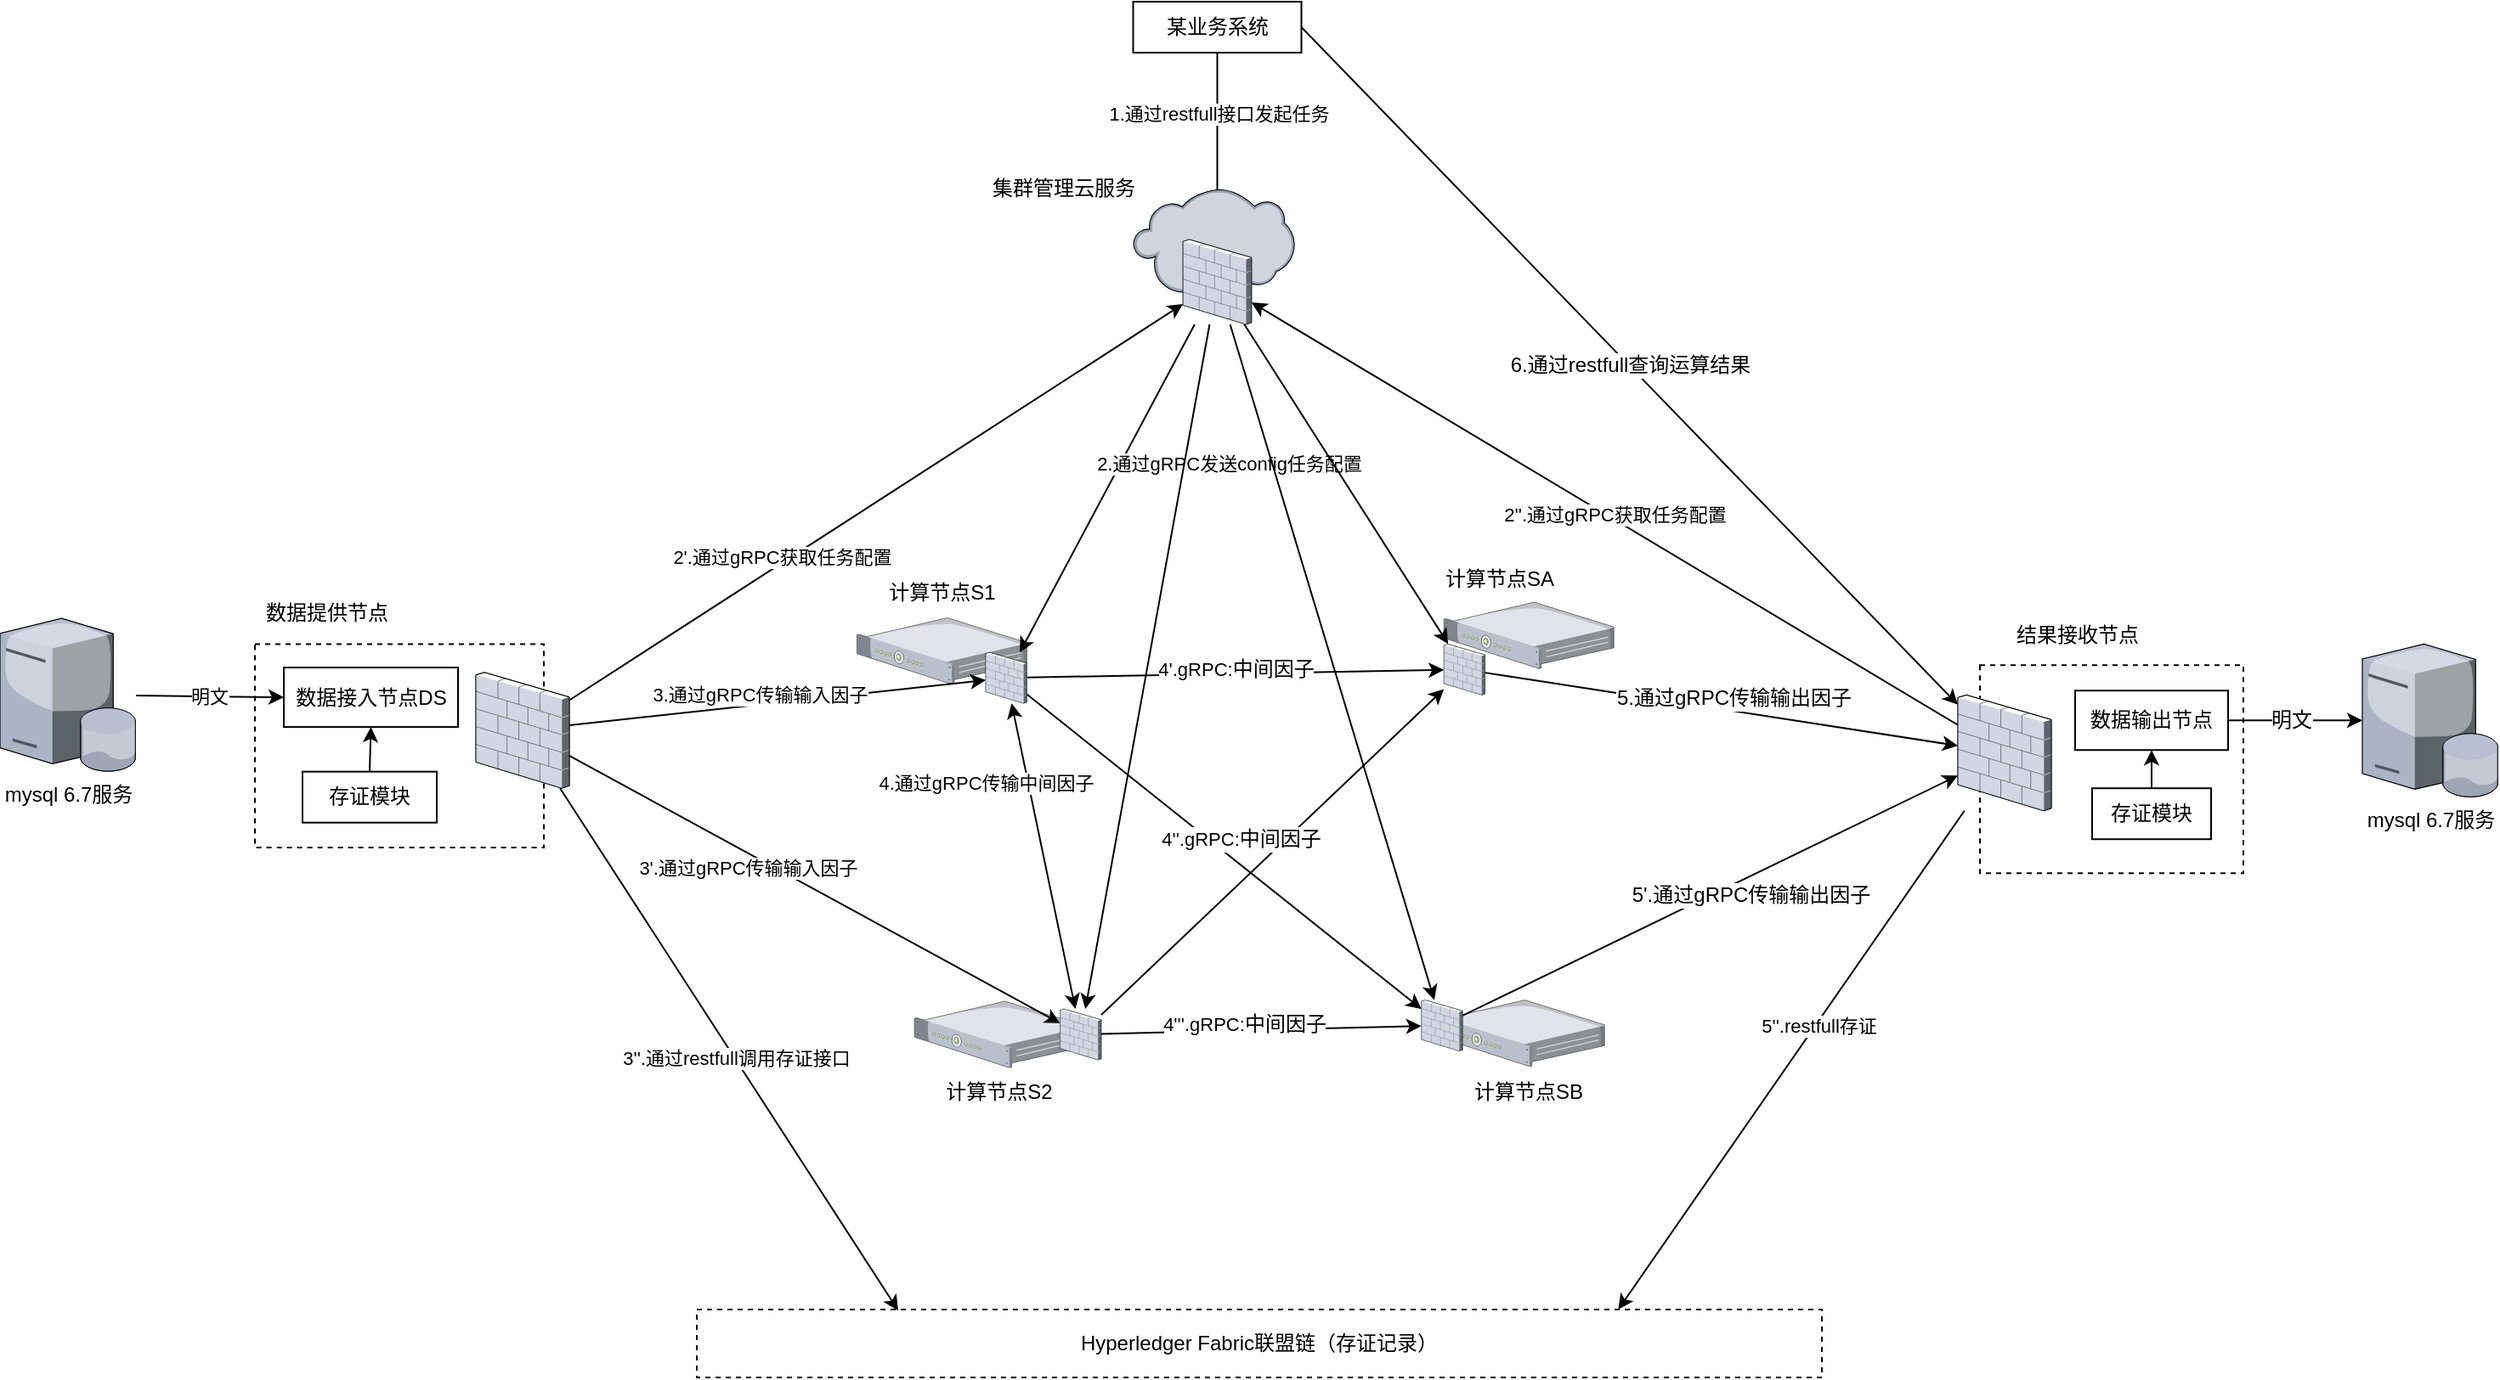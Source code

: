 <mxfile version="13.0.0" type="github">
  <diagram id="kCpKwJVJHfybIE9ixX9i" name="Page-1">
    <mxGraphModel dx="1952" dy="637" grid="1" gridSize="10" guides="1" tooltips="1" connect="1" arrows="1" fold="1" page="1" pageScale="1" pageWidth="827" pageHeight="1169" math="0" shadow="0">
      <root>
        <mxCell id="0" />
        <mxCell id="1" parent="0" />
        <mxCell id="cS5qGE4VkqrSiWqYbQCh-53" value="" style="verticalLabelPosition=bottom;aspect=fixed;html=1;verticalAlign=top;strokeColor=none;align=center;outlineConnect=0;shape=mxgraph.citrix.1u_2u_server;" vertex="1" parent="1">
          <mxGeometry x="158.06" y="668.49" width="100" height="39.1" as="geometry" />
        </mxCell>
        <mxCell id="cS5qGE4VkqrSiWqYbQCh-52" value="" style="verticalLabelPosition=bottom;aspect=fixed;html=1;verticalAlign=top;strokeColor=none;align=center;outlineConnect=0;shape=mxgraph.citrix.1u_2u_server;" vertex="1" parent="1">
          <mxGeometry x="464.09" y="667.79" width="100" height="39.1" as="geometry" />
        </mxCell>
        <mxCell id="cS5qGE4VkqrSiWqYbQCh-49" value="" style="verticalLabelPosition=bottom;aspect=fixed;html=1;verticalAlign=top;strokeColor=none;align=center;outlineConnect=0;shape=mxgraph.citrix.1u_2u_server;" vertex="1" parent="1">
          <mxGeometry x="469.59" y="433.55" width="100" height="39.1" as="geometry" />
        </mxCell>
        <mxCell id="cS5qGE4VkqrSiWqYbQCh-47" value="" style="verticalLabelPosition=bottom;aspect=fixed;html=1;verticalAlign=top;strokeColor=none;align=center;outlineConnect=0;shape=mxgraph.citrix.1u_2u_server;" vertex="1" parent="1">
          <mxGeometry x="124.19" y="442.75" width="100" height="39.1" as="geometry" />
        </mxCell>
        <mxCell id="SZwGPWXOhueTDgwkdfKL-52" value="" style="rounded=0;whiteSpace=wrap;html=1;dashed=1;" parent="1" vertex="1">
          <mxGeometry x="-230" y="458.19" width="170" height="119.81" as="geometry" />
        </mxCell>
        <mxCell id="SZwGPWXOhueTDgwkdfKL-69" value="" style="rounded=0;whiteSpace=wrap;html=1;dashed=1;" parent="1" vertex="1">
          <mxGeometry x="785" y="470.6" width="155" height="122.5" as="geometry" />
        </mxCell>
        <mxCell id="SZwGPWXOhueTDgwkdfKL-6" value="某业务系统" style="rounded=0;whiteSpace=wrap;html=1;" parent="1" vertex="1">
          <mxGeometry x="286.75" y="80" width="99" height="30" as="geometry" />
        </mxCell>
        <mxCell id="SZwGPWXOhueTDgwkdfKL-14" value="" style="endArrow=classic;html=1;" parent="1" source="cS5qGE4VkqrSiWqYbQCh-59" target="cS5qGE4VkqrSiWqYbQCh-37" edge="1">
          <mxGeometry width="50" height="50" relative="1" as="geometry">
            <mxPoint x="336.25" y="236.51" as="sourcePoint" />
            <mxPoint x="353.875" y="461.04" as="targetPoint" />
          </mxGeometry>
        </mxCell>
        <mxCell id="eiTHEiBmJHi0xDywlC6Z-11" value="2.通过gRPC发送config任务配置" style="edgeLabel;html=1;align=center;verticalAlign=middle;resizable=0;points=[];" parent="SZwGPWXOhueTDgwkdfKL-14" vertex="1" connectable="0">
          <mxGeometry x="-0.149" y="-1" relative="1" as="geometry">
            <mxPoint x="64" as="offset" />
          </mxGeometry>
        </mxCell>
        <mxCell id="SZwGPWXOhueTDgwkdfKL-15" value="" style="endArrow=classic;html=1;entryX=0.5;entryY=0;entryDx=0;entryDy=0;exitX=0.5;exitY=1;exitDx=0;exitDy=0;" parent="1" source="SZwGPWXOhueTDgwkdfKL-6" edge="1">
          <mxGeometry width="50" height="50" relative="1" as="geometry">
            <mxPoint x="234.75" y="279.51" as="sourcePoint" />
            <mxPoint x="336.25" y="206.51" as="targetPoint" />
          </mxGeometry>
        </mxCell>
        <mxCell id="cS5qGE4VkqrSiWqYbQCh-5" value="1.通过restfull接口发起任务" style="edgeLabel;html=1;align=center;verticalAlign=middle;resizable=0;points=[];" vertex="1" connectable="0" parent="SZwGPWXOhueTDgwkdfKL-15">
          <mxGeometry x="-0.276" y="-2" relative="1" as="geometry">
            <mxPoint x="2" y="0.49" as="offset" />
          </mxGeometry>
        </mxCell>
        <mxCell id="SZwGPWXOhueTDgwkdfKL-17" value="" style="endArrow=classic;html=1;" parent="1" source="cS5qGE4VkqrSiWqYbQCh-39" target="cS5qGE4VkqrSiWqYbQCh-29" edge="1">
          <mxGeometry width="50" height="50" relative="1" as="geometry">
            <mxPoint x="545.141" y="621.02" as="sourcePoint" />
            <mxPoint x="595" y="525" as="targetPoint" />
          </mxGeometry>
        </mxCell>
        <mxCell id="SZwGPWXOhueTDgwkdfKL-77" value="5&#39;.通过gRPC传输输出因子" style="text;html=1;align=center;verticalAlign=middle;resizable=0;points=[];labelBackgroundColor=#ffffff;" parent="SZwGPWXOhueTDgwkdfKL-17" vertex="1" connectable="0">
          <mxGeometry x="-0.056" y="3" relative="1" as="geometry">
            <mxPoint x="33.05" y="-1.66" as="offset" />
          </mxGeometry>
        </mxCell>
        <mxCell id="SZwGPWXOhueTDgwkdfKL-32" value="" style="endArrow=classic;html=1;" parent="1" source="cS5qGE4VkqrSiWqYbQCh-37" target="cS5qGE4VkqrSiWqYbQCh-38" edge="1">
          <mxGeometry width="50" height="50" relative="1" as="geometry">
            <mxPoint x="315.25" y="566.54" as="sourcePoint" />
            <mxPoint x="315.25" y="614.04" as="targetPoint" />
          </mxGeometry>
        </mxCell>
        <mxCell id="eiTHEiBmJHi0xDywlC6Z-18" value="4&#39;.gRPC:&lt;span style=&quot;font-size: 12px&quot;&gt;中间因子&lt;/span&gt;" style="edgeLabel;html=1;align=center;verticalAlign=middle;resizable=0;points=[];" parent="SZwGPWXOhueTDgwkdfKL-32" vertex="1" connectable="0">
          <mxGeometry y="3" relative="1" as="geometry">
            <mxPoint as="offset" />
          </mxGeometry>
        </mxCell>
        <mxCell id="SZwGPWXOhueTDgwkdfKL-33" value="" style="endArrow=classic;html=1;" parent="1" source="cS5qGE4VkqrSiWqYbQCh-43" target="cS5qGE4VkqrSiWqYbQCh-39" edge="1">
          <mxGeometry width="50" height="50" relative="1" as="geometry">
            <mxPoint x="315.25" y="566.54" as="sourcePoint" />
            <mxPoint x="315.25" y="614.04" as="targetPoint" />
          </mxGeometry>
        </mxCell>
        <mxCell id="eiTHEiBmJHi0xDywlC6Z-20" value="4&#39;&#39;&#39;.gRPC:&lt;span style=&quot;font-size: 12px&quot;&gt;中间因子&lt;/span&gt;" style="edgeLabel;html=1;align=center;verticalAlign=middle;resizable=0;points=[];" parent="SZwGPWXOhueTDgwkdfKL-33" vertex="1" connectable="0">
          <mxGeometry x="-0.113" y="4" relative="1" as="geometry">
            <mxPoint as="offset" />
          </mxGeometry>
        </mxCell>
        <mxCell id="SZwGPWXOhueTDgwkdfKL-34" value="" style="endArrow=classic;html=1;" parent="1" source="cS5qGE4VkqrSiWqYbQCh-43" target="cS5qGE4VkqrSiWqYbQCh-38" edge="1">
          <mxGeometry width="50" height="50" relative="1" as="geometry">
            <mxPoint x="315.25" y="566.54" as="sourcePoint" />
            <mxPoint x="315.25" y="614.04" as="targetPoint" />
          </mxGeometry>
        </mxCell>
        <mxCell id="SZwGPWXOhueTDgwkdfKL-35" value="" style="endArrow=classic;html=1;" parent="1" source="cS5qGE4VkqrSiWqYbQCh-37" target="cS5qGE4VkqrSiWqYbQCh-39" edge="1">
          <mxGeometry width="50" height="50" relative="1" as="geometry">
            <mxPoint x="327.75" y="631.54" as="sourcePoint" />
            <mxPoint x="407.75" y="557.79" as="targetPoint" />
          </mxGeometry>
        </mxCell>
        <mxCell id="SZwGPWXOhueTDgwkdfKL-81" value="&lt;span style=&quot;font-size: 11px&quot;&gt;4&#39;&#39;.gRPC:&lt;/span&gt;中间因子" style="text;html=1;align=center;verticalAlign=middle;resizable=0;points=[];labelBackgroundColor=#ffffff;" parent="SZwGPWXOhueTDgwkdfKL-35" vertex="1" connectable="0">
          <mxGeometry x="-0.128" y="-1" relative="1" as="geometry">
            <mxPoint x="24.84" y="3.46" as="offset" />
          </mxGeometry>
        </mxCell>
        <mxCell id="SZwGPWXOhueTDgwkdfKL-36" value="计算节点SB" style="text;html=1;strokeColor=none;fillColor=none;align=center;verticalAlign=middle;whiteSpace=wrap;rounded=0;" parent="1" vertex="1">
          <mxGeometry x="475.09" y="712.14" width="89" height="20" as="geometry" />
        </mxCell>
        <mxCell id="SZwGPWXOhueTDgwkdfKL-41" value="计算节点S2" style="text;html=1;strokeColor=none;fillColor=none;align=center;verticalAlign=middle;whiteSpace=wrap;rounded=0;" parent="1" vertex="1">
          <mxGeometry x="161.94" y="712.14" width="92.25" height="20" as="geometry" />
        </mxCell>
        <mxCell id="SZwGPWXOhueTDgwkdfKL-53" value="数据接入节点DS" style="rounded=0;whiteSpace=wrap;html=1;" parent="1" vertex="1">
          <mxGeometry x="-213" y="472.02" width="102.5" height="35" as="geometry" />
        </mxCell>
        <mxCell id="SZwGPWXOhueTDgwkdfKL-56" value="明文" style="endArrow=classic;html=1;entryX=0;entryY=0.5;entryDx=0;entryDy=0;" parent="1" source="cS5qGE4VkqrSiWqYbQCh-55" target="SZwGPWXOhueTDgwkdfKL-53" edge="1">
          <mxGeometry width="50" height="50" relative="1" as="geometry">
            <mxPoint x="-270.25" y="488.56" as="sourcePoint" />
            <mxPoint x="-148.5" y="394.19" as="targetPoint" />
          </mxGeometry>
        </mxCell>
        <mxCell id="SZwGPWXOhueTDgwkdfKL-57" value="数据提供节点" style="text;html=1;strokeColor=none;fillColor=none;align=center;verticalAlign=middle;whiteSpace=wrap;rounded=0;" parent="1" vertex="1">
          <mxGeometry x="-230" y="430" width="84.75" height="20" as="geometry" />
        </mxCell>
        <mxCell id="SZwGPWXOhueTDgwkdfKL-70" value="数据输出节点" style="rounded=0;whiteSpace=wrap;html=1;" parent="1" vertex="1">
          <mxGeometry x="841" y="485.6" width="90" height="35" as="geometry" />
        </mxCell>
        <mxCell id="SZwGPWXOhueTDgwkdfKL-71" value="存证模块" style="rounded=0;whiteSpace=wrap;html=1;fillColor=none;" parent="1" vertex="1">
          <mxGeometry x="851" y="543.1" width="70" height="30" as="geometry" />
        </mxCell>
        <mxCell id="SZwGPWXOhueTDgwkdfKL-73" value="" style="endArrow=classic;html=1;exitX=1;exitY=0.5;exitDx=0;exitDy=0;" parent="1" source="SZwGPWXOhueTDgwkdfKL-70" target="cS5qGE4VkqrSiWqYbQCh-56" edge="1">
          <mxGeometry width="50" height="50" relative="1" as="geometry">
            <mxPoint x="857.5" y="530.6" as="sourcePoint" />
            <mxPoint x="1000" y="503.1" as="targetPoint" />
          </mxGeometry>
        </mxCell>
        <mxCell id="SZwGPWXOhueTDgwkdfKL-76" value="明文" style="text;html=1;align=center;verticalAlign=middle;resizable=0;points=[];labelBackgroundColor=#ffffff;" parent="SZwGPWXOhueTDgwkdfKL-73" vertex="1" connectable="0">
          <mxGeometry x="-0.057" relative="1" as="geometry">
            <mxPoint as="offset" />
          </mxGeometry>
        </mxCell>
        <mxCell id="SZwGPWXOhueTDgwkdfKL-74" value="结果接收节点" style="text;html=1;strokeColor=none;fillColor=none;align=center;verticalAlign=middle;whiteSpace=wrap;rounded=0;" parent="1" vertex="1">
          <mxGeometry x="795.0" y="443.1" width="94.5" height="20" as="geometry" />
        </mxCell>
        <mxCell id="WDAiJp-4TPZIHqZEOYhD-1" value="Hyperledger Fabric联盟链（存证记录）" style="rounded=0;whiteSpace=wrap;html=1;dashed=1;" parent="1" vertex="1">
          <mxGeometry x="30" y="850" width="662" height="40" as="geometry" />
        </mxCell>
        <mxCell id="WDAiJp-4TPZIHqZEOYhD-5" value="" style="endArrow=classic;html=1;entryX=0.819;entryY=0;entryDx=0;entryDy=0;entryPerimeter=0;" parent="1" source="cS5qGE4VkqrSiWqYbQCh-29" target="WDAiJp-4TPZIHqZEOYhD-1" edge="1">
          <mxGeometry width="50" height="50" relative="1" as="geometry">
            <mxPoint x="768" y="730" as="sourcePoint" />
            <mxPoint x="490" y="730" as="targetPoint" />
          </mxGeometry>
        </mxCell>
        <mxCell id="eiTHEiBmJHi0xDywlC6Z-15" value="5&#39;&#39;.restfull存证" style="edgeLabel;html=1;align=center;verticalAlign=middle;resizable=0;points=[];" parent="WDAiJp-4TPZIHqZEOYhD-5" vertex="1" connectable="0">
          <mxGeometry x="-0.147" y="1" relative="1" as="geometry">
            <mxPoint as="offset" />
          </mxGeometry>
        </mxCell>
        <mxCell id="WDAiJp-4TPZIHqZEOYhD-6" value="" style="endArrow=classic;html=1;entryX=0.179;entryY=0.015;entryDx=0;entryDy=0;entryPerimeter=0;" parent="1" source="cS5qGE4VkqrSiWqYbQCh-25" target="WDAiJp-4TPZIHqZEOYhD-1" edge="1">
          <mxGeometry width="50" height="50" relative="1" as="geometry">
            <mxPoint x="310" y="930" as="sourcePoint" />
            <mxPoint x="146" y="867.69" as="targetPoint" />
          </mxGeometry>
        </mxCell>
        <mxCell id="eiTHEiBmJHi0xDywlC6Z-12" value="3&#39;&#39;.通过restfull调用存证接口" style="edgeLabel;html=1;align=center;verticalAlign=middle;resizable=0;points=[];" parent="WDAiJp-4TPZIHqZEOYhD-6" vertex="1" connectable="0">
          <mxGeometry x="0.036" relative="1" as="geometry">
            <mxPoint as="offset" />
          </mxGeometry>
        </mxCell>
        <mxCell id="HyGqtzqtbX2Nl6VqGr-e-2" value="" style="endArrow=classic;html=1;" parent="1" target="cS5qGE4VkqrSiWqYbQCh-29" edge="1" source="cS5qGE4VkqrSiWqYbQCh-38">
          <mxGeometry width="50" height="50" relative="1" as="geometry">
            <mxPoint x="544" y="517.53" as="sourcePoint" />
            <mxPoint x="612.5" y="535" as="targetPoint" />
          </mxGeometry>
        </mxCell>
        <mxCell id="HyGqtzqtbX2Nl6VqGr-e-3" value="5.通过gRPC传输输出因子" style="text;html=1;align=center;verticalAlign=middle;resizable=0;points=[];labelBackgroundColor=#ffffff;" parent="HyGqtzqtbX2Nl6VqGr-e-2" vertex="1" connectable="0">
          <mxGeometry x="-0.056" y="3" relative="1" as="geometry">
            <mxPoint x="14.32" y="-2.88" as="offset" />
          </mxGeometry>
        </mxCell>
        <mxCell id="cS5qGE4VkqrSiWqYbQCh-1" value="存证模块" style="rounded=0;whiteSpace=wrap;html=1;fillColor=none;" vertex="1" parent="1">
          <mxGeometry x="-202" y="533.33" width="79" height="30" as="geometry" />
        </mxCell>
        <mxCell id="cS5qGE4VkqrSiWqYbQCh-2" value="" style="endArrow=classic;html=1;exitX=0.5;exitY=0;exitDx=0;exitDy=0;entryX=0.5;entryY=1;entryDx=0;entryDy=0;" edge="1" parent="1" source="cS5qGE4VkqrSiWqYbQCh-1" target="SZwGPWXOhueTDgwkdfKL-53">
          <mxGeometry width="50" height="50" relative="1" as="geometry">
            <mxPoint x="19" y="410" as="sourcePoint" />
            <mxPoint x="69" y="360" as="targetPoint" />
          </mxGeometry>
        </mxCell>
        <mxCell id="cS5qGE4VkqrSiWqYbQCh-3" value="" style="endArrow=classic;html=1;entryX=0.5;entryY=1;entryDx=0;entryDy=0;exitX=0.5;exitY=0;exitDx=0;exitDy=0;" edge="1" parent="1" source="SZwGPWXOhueTDgwkdfKL-71" target="SZwGPWXOhueTDgwkdfKL-70">
          <mxGeometry width="50" height="50" relative="1" as="geometry">
            <mxPoint x="515" y="663.1" as="sourcePoint" />
            <mxPoint x="565" y="613.1" as="targetPoint" />
          </mxGeometry>
        </mxCell>
        <mxCell id="cS5qGE4VkqrSiWqYbQCh-4" value="3.通过gRPC传输输入因子" style="endArrow=classic;html=1;" edge="1" parent="1" source="cS5qGE4VkqrSiWqYbQCh-25" target="cS5qGE4VkqrSiWqYbQCh-37">
          <mxGeometry x="-0.08" y="6" width="50" height="50" relative="1" as="geometry">
            <mxPoint x="440" y="670" as="sourcePoint" />
            <mxPoint x="163.75" y="517.53" as="targetPoint" />
            <mxPoint as="offset" />
          </mxGeometry>
        </mxCell>
        <mxCell id="cS5qGE4VkqrSiWqYbQCh-6" value="" style="endArrow=classic;html=1;" edge="1" parent="1" source="cS5qGE4VkqrSiWqYbQCh-25" target="cS5qGE4VkqrSiWqYbQCh-59">
          <mxGeometry width="50" height="50" relative="1" as="geometry">
            <mxPoint x="-30" y="520" as="sourcePoint" />
            <mxPoint x="290.75" y="221.51" as="targetPoint" />
          </mxGeometry>
        </mxCell>
        <mxCell id="cS5qGE4VkqrSiWqYbQCh-9" value="2&#39;.通过gRPC获取任务配置" style="edgeLabel;html=1;align=center;verticalAlign=middle;resizable=0;points=[];" vertex="1" connectable="0" parent="cS5qGE4VkqrSiWqYbQCh-6">
          <mxGeometry x="-0.3" y="3" relative="1" as="geometry">
            <mxPoint as="offset" />
          </mxGeometry>
        </mxCell>
        <mxCell id="cS5qGE4VkqrSiWqYbQCh-10" value="" style="endArrow=classic;html=1;" edge="1" parent="1" source="cS5qGE4VkqrSiWqYbQCh-29" target="cS5qGE4VkqrSiWqYbQCh-59">
          <mxGeometry width="50" height="50" relative="1" as="geometry">
            <mxPoint x="410" y="580" as="sourcePoint" />
            <mxPoint x="381.75" y="221.51" as="targetPoint" />
          </mxGeometry>
        </mxCell>
        <mxCell id="cS5qGE4VkqrSiWqYbQCh-11" value="2&#39;&#39;.通过gRPC获取任务配置" style="edgeLabel;html=1;align=center;verticalAlign=middle;resizable=0;points=[];" vertex="1" connectable="0" parent="cS5qGE4VkqrSiWqYbQCh-10">
          <mxGeometry x="-0.017" y="-3" relative="1" as="geometry">
            <mxPoint y="1" as="offset" />
          </mxGeometry>
        </mxCell>
        <mxCell id="cS5qGE4VkqrSiWqYbQCh-12" value="&lt;span style=&quot;font-size: 12px&quot;&gt;6.通过restfull查询运算结果&lt;/span&gt;" style="endArrow=classic;html=1;exitX=1;exitY=0.5;exitDx=0;exitDy=0;" edge="1" parent="1" source="SZwGPWXOhueTDgwkdfKL-6" target="cS5qGE4VkqrSiWqYbQCh-29">
          <mxGeometry width="50" height="50" relative="1" as="geometry">
            <mxPoint x="370" y="610" as="sourcePoint" />
            <mxPoint x="420" y="560" as="targetPoint" />
          </mxGeometry>
        </mxCell>
        <mxCell id="cS5qGE4VkqrSiWqYbQCh-18" value="集群管理云服务" style="text;html=1;strokeColor=none;fillColor=none;align=center;verticalAlign=middle;whiteSpace=wrap;rounded=0;" vertex="1" parent="1">
          <mxGeometry x="190" y="180" width="111.57" height="20" as="geometry" />
        </mxCell>
        <mxCell id="cS5qGE4VkqrSiWqYbQCh-20" value="3&#39;.通过gRPC传输输入因子" style="endArrow=classic;html=1;" edge="1" parent="1" source="cS5qGE4VkqrSiWqYbQCh-25" target="cS5qGE4VkqrSiWqYbQCh-43">
          <mxGeometry x="-0.247" y="-8" width="50" height="50" relative="1" as="geometry">
            <mxPoint x="-17.5" y="530.23" as="sourcePoint" />
            <mxPoint x="163.75" y="574.02" as="targetPoint" />
            <mxPoint as="offset" />
          </mxGeometry>
        </mxCell>
        <mxCell id="cS5qGE4VkqrSiWqYbQCh-25" value="" style="verticalLabelPosition=bottom;aspect=fixed;html=1;verticalAlign=top;strokeColor=none;align=center;outlineConnect=0;shape=mxgraph.citrix.firewall;" vertex="1" parent="1">
          <mxGeometry x="-100" y="474.9" width="55" height="68.2" as="geometry" />
        </mxCell>
        <mxCell id="cS5qGE4VkqrSiWqYbQCh-29" value="" style="verticalLabelPosition=bottom;aspect=fixed;html=1;verticalAlign=top;strokeColor=none;align=center;outlineConnect=0;shape=mxgraph.citrix.firewall;" vertex="1" parent="1">
          <mxGeometry x="772" y="488.19" width="55" height="68.2" as="geometry" />
        </mxCell>
        <mxCell id="cS5qGE4VkqrSiWqYbQCh-32" value="" style="endArrow=classic;html=1;" edge="1" parent="1" source="cS5qGE4VkqrSiWqYbQCh-59" target="cS5qGE4VkqrSiWqYbQCh-43">
          <mxGeometry width="50" height="50" relative="1" as="geometry">
            <mxPoint x="336.25" y="236.51" as="sourcePoint" />
            <mxPoint x="249" y="496.25" as="targetPoint" />
          </mxGeometry>
        </mxCell>
        <mxCell id="cS5qGE4VkqrSiWqYbQCh-34" value="" style="endArrow=classic;html=1;" edge="1" parent="1" source="cS5qGE4VkqrSiWqYbQCh-59" target="cS5qGE4VkqrSiWqYbQCh-38">
          <mxGeometry width="50" height="50" relative="1" as="geometry">
            <mxPoint x="336.25" y="236.51" as="sourcePoint" />
            <mxPoint x="303.5" y="630.04" as="targetPoint" />
          </mxGeometry>
        </mxCell>
        <mxCell id="cS5qGE4VkqrSiWqYbQCh-36" value="" style="endArrow=classic;html=1;" edge="1" parent="1" source="cS5qGE4VkqrSiWqYbQCh-59" target="cS5qGE4VkqrSiWqYbQCh-39">
          <mxGeometry width="50" height="50" relative="1" as="geometry">
            <mxPoint x="336.25" y="236.51" as="sourcePoint" />
            <mxPoint x="478" y="495.54" as="targetPoint" />
          </mxGeometry>
        </mxCell>
        <mxCell id="cS5qGE4VkqrSiWqYbQCh-37" value="" style="verticalLabelPosition=bottom;aspect=fixed;html=1;verticalAlign=top;strokeColor=none;align=center;outlineConnect=0;shape=mxgraph.citrix.firewall;" vertex="1" parent="1">
          <mxGeometry x="200" y="463.1" width="24.19" height="30" as="geometry" />
        </mxCell>
        <mxCell id="cS5qGE4VkqrSiWqYbQCh-38" value="" style="verticalLabelPosition=bottom;aspect=fixed;html=1;verticalAlign=top;strokeColor=none;align=center;outlineConnect=0;shape=mxgraph.citrix.firewall;" vertex="1" parent="1">
          <mxGeometry x="469.59" y="458.19" width="24.19" height="30" as="geometry" />
        </mxCell>
        <mxCell id="cS5qGE4VkqrSiWqYbQCh-39" value="" style="verticalLabelPosition=bottom;aspect=fixed;html=1;verticalAlign=top;strokeColor=none;align=center;outlineConnect=0;shape=mxgraph.citrix.firewall;" vertex="1" parent="1">
          <mxGeometry x="456.4" y="667.79" width="24.19" height="30" as="geometry" />
        </mxCell>
        <mxCell id="cS5qGE4VkqrSiWqYbQCh-43" value="" style="verticalLabelPosition=bottom;aspect=fixed;html=1;verticalAlign=top;strokeColor=none;align=center;outlineConnect=0;shape=mxgraph.citrix.firewall;" vertex="1" parent="1">
          <mxGeometry x="243.81" y="673.04" width="24.19" height="30" as="geometry" />
        </mxCell>
        <mxCell id="cS5qGE4VkqrSiWqYbQCh-45" value="" style="verticalLabelPosition=bottom;aspect=fixed;html=1;verticalAlign=top;strokeColor=none;align=center;outlineConnect=0;shape=mxgraph.citrix.cloud;" vertex="1" parent="1">
          <mxGeometry x="286.75" y="190.0" width="95" height="62" as="geometry" />
        </mxCell>
        <mxCell id="cS5qGE4VkqrSiWqYbQCh-48" value="计算节点S1" style="text;html=1;strokeColor=none;fillColor=none;align=center;verticalAlign=middle;whiteSpace=wrap;rounded=0;" vertex="1" parent="1">
          <mxGeometry x="131.82" y="418.17" width="84.75" height="20" as="geometry" />
        </mxCell>
        <mxCell id="cS5qGE4VkqrSiWqYbQCh-51" value="计算节点SA" style="text;html=1;strokeColor=none;fillColor=none;align=center;verticalAlign=middle;whiteSpace=wrap;rounded=0;" vertex="1" parent="1">
          <mxGeometry x="460" y="410" width="84.75" height="20" as="geometry" />
        </mxCell>
        <mxCell id="cS5qGE4VkqrSiWqYbQCh-54" value="4.通过gRPC传输中间因子" style="endArrow=classic;startArrow=classic;html=1;" edge="1" parent="1" source="cS5qGE4VkqrSiWqYbQCh-43" target="cS5qGE4VkqrSiWqYbQCh-37">
          <mxGeometry x="0.534" y="24" width="50" height="50" relative="1" as="geometry">
            <mxPoint x="220" y="570" as="sourcePoint" />
            <mxPoint x="270" y="520" as="targetPoint" />
            <mxPoint as="offset" />
          </mxGeometry>
        </mxCell>
        <mxCell id="cS5qGE4VkqrSiWqYbQCh-55" value="mysql 6.7服务" style="verticalLabelPosition=bottom;aspect=fixed;html=1;verticalAlign=top;strokeColor=none;align=center;outlineConnect=0;shape=mxgraph.citrix.database_server;" vertex="1" parent="1">
          <mxGeometry x="-380" y="443.1" width="80" height="90" as="geometry" />
        </mxCell>
        <mxCell id="cS5qGE4VkqrSiWqYbQCh-56" value="mysql 6.7服务" style="verticalLabelPosition=bottom;aspect=fixed;html=1;verticalAlign=top;strokeColor=none;align=center;outlineConnect=0;shape=mxgraph.citrix.database_server;" vertex="1" parent="1">
          <mxGeometry x="1010" y="458.19" width="80" height="90" as="geometry" />
        </mxCell>
        <mxCell id="cS5qGE4VkqrSiWqYbQCh-59" value="" style="verticalLabelPosition=bottom;aspect=fixed;html=1;verticalAlign=top;strokeColor=none;align=center;outlineConnect=0;shape=mxgraph.citrix.firewall;" vertex="1" parent="1">
          <mxGeometry x="316.09" y="220" width="40.32" height="50" as="geometry" />
        </mxCell>
      </root>
    </mxGraphModel>
  </diagram>
</mxfile>
